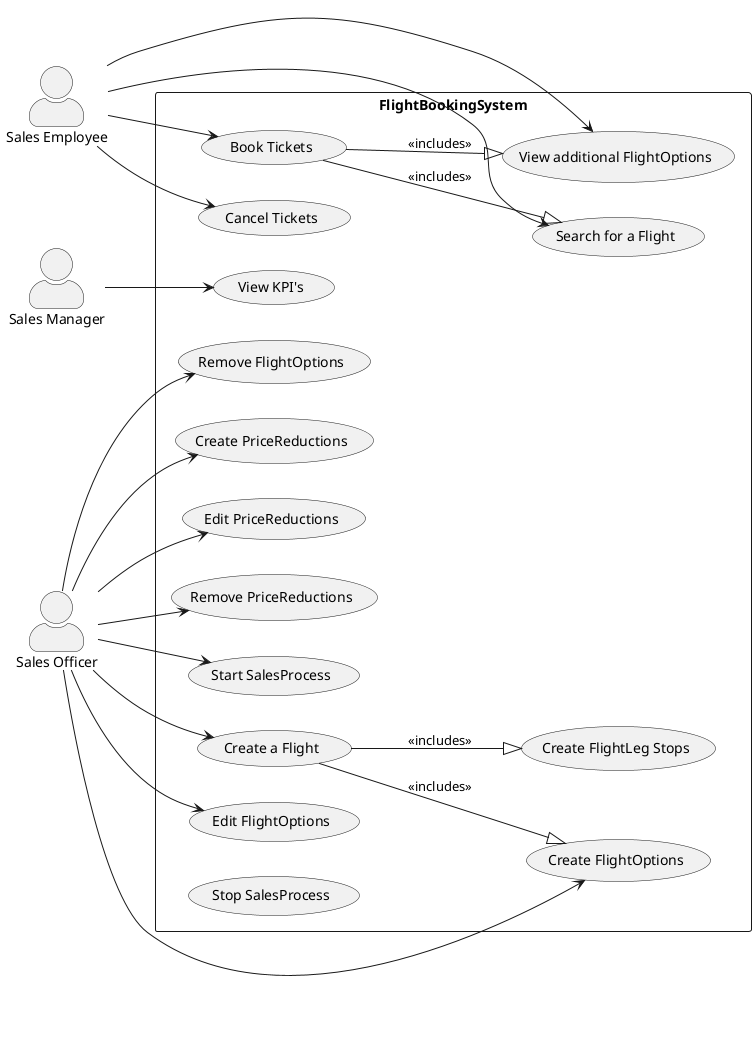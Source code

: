 @startuml
left to right direction
skinparam classAttributeIconSize 0
skinparam componentStyle uml2
skinparam actorStyle awesome
hide circle

actor "Sales Employee" as se
actor "Sales Manager" as sm
actor "Sales Officer" as so

rectangle FlightBookingSystem {
  usecase "Search for a Flight" as UC1
  usecase "Create a Flight" as UC2
  usecase "Book Tickets" as UC3
  usecase "Cancel Tickets" as UC10
  usecase "View additional FlightOptions" as UC4
  usecase "Create FlightOptions" as UC5
  usecase "Edit FlightOptions" as UC11
  usecase "Remove FlightOptions" as UC12
  usecase "View KPI's" as UC6
  usecase "Create PriceReductions" as UC7
  usecase "Edit PriceReductions" as UC13
  usecase "Remove PriceReductions" as UC14
  usecase "Start SalesProcess" as UC8
  usecase "Stop SalesProcess" as UC15
  usecase "Create FlightLeg Stops" as UC9
}

UC2 --|> UC9: <<includes>>
UC2 --|> UC5: <<includes>>

UC3 --|> UC1: <<includes>>
UC3 --|> UC4: <<includes>>

se --> UC1
se --> UC3
se --> UC4
se --> UC10

so --> UC2
so --> UC5
so --> UC7
so --> UC8
so --> UC11
so --> UC12
so --> UC13
so --> UC14

sm --> UC6
@enduml